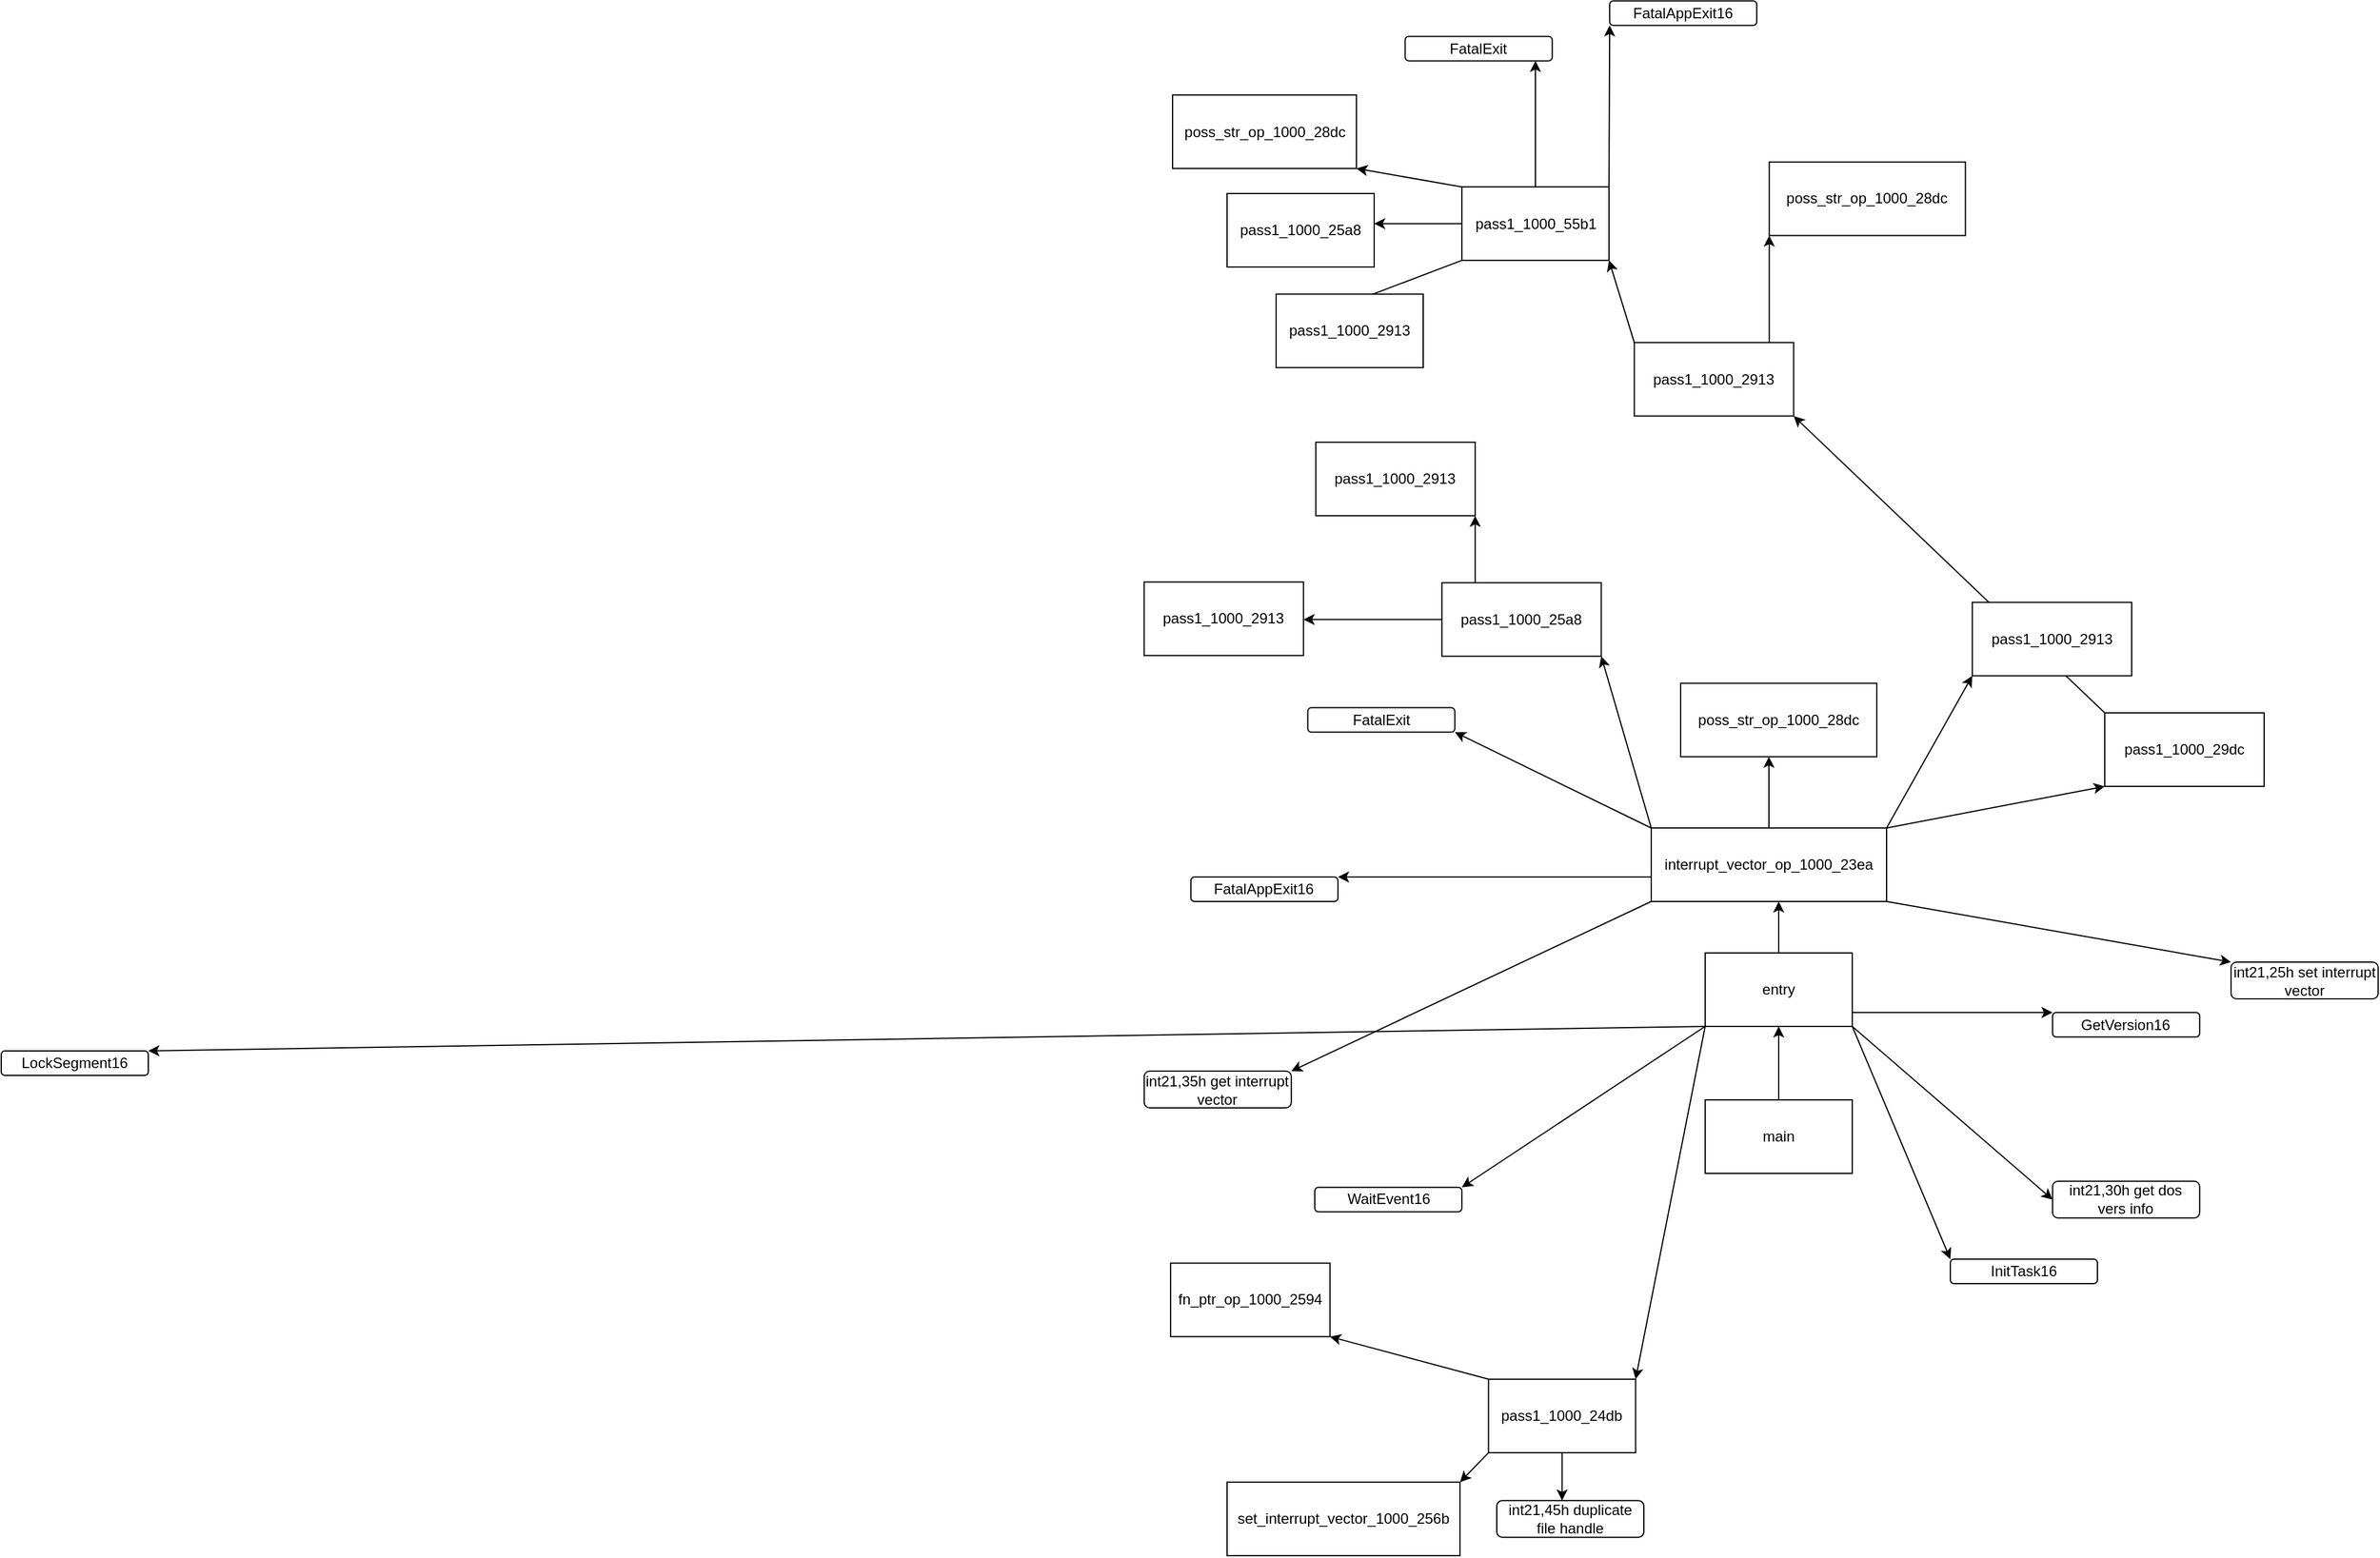 <mxfile version="20.8.16" type="device"><diagram name="Page-1" id="Opb9-dlTDjMMeRyiKRK8"><mxGraphModel dx="712" dy="1933" grid="1" gridSize="10" guides="1" tooltips="1" connect="1" arrows="1" fold="1" page="1" pageScale="1" pageWidth="850" pageHeight="1100" math="0" shadow="0"><root><mxCell id="0"/><mxCell id="1" parent="0"/><mxCell id="FiK_jqbtA5wFijmeXG_T-3" style="edgeStyle=orthogonalEdgeStyle;rounded=0;orthogonalLoop=1;jettySize=auto;html=1;noEdgeStyle=1;orthogonal=1;" edge="1" parent="1" source="FiK_jqbtA5wFijmeXG_T-1" target="FiK_jqbtA5wFijmeXG_T-2"><mxGeometry relative="1" as="geometry"/></mxCell><mxCell id="FiK_jqbtA5wFijmeXG_T-1" value="main" style="rounded=0;whiteSpace=wrap;html=1;" vertex="1" parent="1"><mxGeometry x="1390" y="40" width="120" height="60" as="geometry"/></mxCell><mxCell id="FiK_jqbtA5wFijmeXG_T-10" style="rounded=0;orthogonalLoop=1;jettySize=auto;html=1;orthogonal=1;" edge="1" parent="1" source="FiK_jqbtA5wFijmeXG_T-2" target="FiK_jqbtA5wFijmeXG_T-9"><mxGeometry relative="1" as="geometry"/></mxCell><mxCell id="FiK_jqbtA5wFijmeXG_T-20" style="rounded=0;orthogonalLoop=1;jettySize=auto;html=1;orthogonal=1;" edge="1" parent="1" source="FiK_jqbtA5wFijmeXG_T-2" target="FiK_jqbtA5wFijmeXG_T-4"><mxGeometry relative="1" as="geometry"/></mxCell><mxCell id="FiK_jqbtA5wFijmeXG_T-21" style="edgeStyle=orthogonalEdgeStyle;rounded=0;orthogonalLoop=1;jettySize=auto;html=1;noEdgeStyle=1;orthogonal=1;" edge="1" parent="1" source="FiK_jqbtA5wFijmeXG_T-2" target="FiK_jqbtA5wFijmeXG_T-5"><mxGeometry relative="1" as="geometry"/></mxCell><mxCell id="FiK_jqbtA5wFijmeXG_T-22" style="edgeStyle=orthogonalEdgeStyle;rounded=0;orthogonalLoop=1;jettySize=auto;html=1;noEdgeStyle=1;orthogonal=1;" edge="1" parent="1" source="FiK_jqbtA5wFijmeXG_T-2" target="FiK_jqbtA5wFijmeXG_T-6"><mxGeometry relative="1" as="geometry"/></mxCell><mxCell id="FiK_jqbtA5wFijmeXG_T-23" style="rounded=0;orthogonalLoop=1;jettySize=auto;html=1;orthogonal=1;" edge="1" parent="1" source="FiK_jqbtA5wFijmeXG_T-2" target="FiK_jqbtA5wFijmeXG_T-7"><mxGeometry relative="1" as="geometry"/></mxCell><mxCell id="FiK_jqbtA5wFijmeXG_T-24" style="rounded=0;orthogonalLoop=1;jettySize=auto;html=1;entryX=0;entryY=0.5;entryDx=0;entryDy=0;orthogonal=1;" edge="1" parent="1" source="FiK_jqbtA5wFijmeXG_T-2" target="FiK_jqbtA5wFijmeXG_T-8"><mxGeometry relative="1" as="geometry"/></mxCell><mxCell id="FiK_jqbtA5wFijmeXG_T-30" style="rounded=0;orthogonalLoop=1;jettySize=auto;html=1;orthogonal=1;" edge="1" parent="1" source="FiK_jqbtA5wFijmeXG_T-2" target="FiK_jqbtA5wFijmeXG_T-29"><mxGeometry relative="1" as="geometry"/></mxCell><mxCell id="FiK_jqbtA5wFijmeXG_T-2" value="entry" style="rounded=0;whiteSpace=wrap;html=1;" vertex="1" parent="1"><mxGeometry x="1390" y="-80.0" width="120" height="60" as="geometry"/></mxCell><mxCell id="FiK_jqbtA5wFijmeXG_T-4" value="InitTask16" style="rounded=1;whiteSpace=wrap;html=1;" vertex="1" parent="1"><mxGeometry x="1589.997" y="169.999" width="120" height="20" as="geometry"/></mxCell><mxCell id="FiK_jqbtA5wFijmeXG_T-5" value="LockSegment16" style="rounded=1;whiteSpace=wrap;html=1;" vertex="1" parent="1"><mxGeometry width="120" height="20" as="geometry"/></mxCell><mxCell id="FiK_jqbtA5wFijmeXG_T-6" value="GetVersion16" style="rounded=1;whiteSpace=wrap;html=1;" vertex="1" parent="1"><mxGeometry x="1673.395" y="-31.376" width="120" height="20" as="geometry"/></mxCell><mxCell id="FiK_jqbtA5wFijmeXG_T-7" value="WaitEvent16" style="rounded=1;whiteSpace=wrap;html=1;" vertex="1" parent="1"><mxGeometry x="1071.547" y="111.381" width="120" height="20" as="geometry"/></mxCell><mxCell id="FiK_jqbtA5wFijmeXG_T-8" value="int21,30h get dos vers info" style="rounded=1;whiteSpace=wrap;html=1;" vertex="1" parent="1"><mxGeometry x="1673.395" y="106.376" width="120" height="30" as="geometry"/></mxCell><mxCell id="FiK_jqbtA5wFijmeXG_T-19" style="edgeStyle=orthogonalEdgeStyle;rounded=0;orthogonalLoop=1;jettySize=auto;html=1;noEdgeStyle=1;orthogonal=1;" edge="1" parent="1" source="FiK_jqbtA5wFijmeXG_T-9" target="FiK_jqbtA5wFijmeXG_T-18"><mxGeometry relative="1" as="geometry"/></mxCell><mxCell id="FiK_jqbtA5wFijmeXG_T-26" style="edgeStyle=orthogonalEdgeStyle;rounded=0;orthogonalLoop=1;jettySize=auto;html=1;noEdgeStyle=1;orthogonal=1;" edge="1" parent="1" source="FiK_jqbtA5wFijmeXG_T-9" target="FiK_jqbtA5wFijmeXG_T-25"><mxGeometry relative="1" as="geometry"/></mxCell><mxCell id="FiK_jqbtA5wFijmeXG_T-28" style="rounded=0;orthogonalLoop=1;jettySize=auto;html=1;orthogonal=1;" edge="1" parent="1" source="FiK_jqbtA5wFijmeXG_T-9" target="FiK_jqbtA5wFijmeXG_T-27"><mxGeometry relative="1" as="geometry"/></mxCell><mxCell id="FiK_jqbtA5wFijmeXG_T-9" value="pass1_1000_24db" style="rounded=0;whiteSpace=wrap;html=1;" vertex="1" parent="1"><mxGeometry x="1213.268" y="268.045" width="120" height="60" as="geometry"/></mxCell><mxCell id="FiK_jqbtA5wFijmeXG_T-18" value="fn_ptr_op_1000_2594" style="rounded=0;whiteSpace=wrap;html=1;" vertex="1" parent="1"><mxGeometry x="953.918" y="173.274" width="130" height="60" as="geometry"/></mxCell><mxCell id="FiK_jqbtA5wFijmeXG_T-25" value="set_interrupt_vector_1000_256b" style="rounded=0;whiteSpace=wrap;html=1;" vertex="1" parent="1"><mxGeometry x="999.998" y="352.089" width="190" height="60" as="geometry"/></mxCell><mxCell id="FiK_jqbtA5wFijmeXG_T-27" value="int21,45h duplicate file handle" style="rounded=1;whiteSpace=wrap;html=1;" vertex="1" parent="1"><mxGeometry x="1220.003" y="367.09" width="120" height="30" as="geometry"/></mxCell><mxCell id="FiK_jqbtA5wFijmeXG_T-32" style="rounded=0;orthogonalLoop=1;jettySize=auto;html=1;orthogonal=1;" edge="1" parent="1" source="FiK_jqbtA5wFijmeXG_T-29" target="FiK_jqbtA5wFijmeXG_T-31"><mxGeometry relative="1" as="geometry"/></mxCell><mxCell id="FiK_jqbtA5wFijmeXG_T-34" style="rounded=0;orthogonalLoop=1;jettySize=auto;html=1;orthogonal=1;" edge="1" parent="1" source="FiK_jqbtA5wFijmeXG_T-29" target="FiK_jqbtA5wFijmeXG_T-33"><mxGeometry relative="1" as="geometry"/></mxCell><mxCell id="FiK_jqbtA5wFijmeXG_T-36" style="rounded=0;orthogonalLoop=1;jettySize=auto;html=1;orthogonal=1;" edge="1" parent="1" source="FiK_jqbtA5wFijmeXG_T-29" target="FiK_jqbtA5wFijmeXG_T-35"><mxGeometry relative="1" as="geometry"/></mxCell><mxCell id="FiK_jqbtA5wFijmeXG_T-43" style="edgeStyle=orthogonalEdgeStyle;rounded=0;orthogonalLoop=1;jettySize=auto;html=1;noEdgeStyle=1;orthogonal=1;" edge="1" parent="1" source="FiK_jqbtA5wFijmeXG_T-29" target="FiK_jqbtA5wFijmeXG_T-40"><mxGeometry relative="1" as="geometry"/></mxCell><mxCell id="FiK_jqbtA5wFijmeXG_T-44" style="edgeStyle=orthogonalEdgeStyle;rounded=0;orthogonalLoop=1;jettySize=auto;html=1;noEdgeStyle=1;orthogonal=1;" edge="1" parent="1" source="FiK_jqbtA5wFijmeXG_T-29" target="FiK_jqbtA5wFijmeXG_T-41"><mxGeometry relative="1" as="geometry"/></mxCell><mxCell id="FiK_jqbtA5wFijmeXG_T-45" style="rounded=0;orthogonalLoop=1;jettySize=auto;html=1;orthogonal=1;" edge="1" parent="1" source="FiK_jqbtA5wFijmeXG_T-29" target="FiK_jqbtA5wFijmeXG_T-37"><mxGeometry relative="1" as="geometry"/></mxCell><mxCell id="FiK_jqbtA5wFijmeXG_T-46" style="rounded=0;orthogonalLoop=1;jettySize=auto;html=1;orthogonal=1;" edge="1" parent="1" source="FiK_jqbtA5wFijmeXG_T-29" target="FiK_jqbtA5wFijmeXG_T-38"><mxGeometry relative="1" as="geometry"/></mxCell><mxCell id="FiK_jqbtA5wFijmeXG_T-47" style="rounded=0;orthogonalLoop=1;jettySize=auto;html=1;orthogonal=1;" edge="1" parent="1" source="FiK_jqbtA5wFijmeXG_T-29" target="FiK_jqbtA5wFijmeXG_T-39"><mxGeometry relative="1" as="geometry"/></mxCell><mxCell id="FiK_jqbtA5wFijmeXG_T-29" value="interrupt_vector_op_1000_23ea" style="rounded=0;whiteSpace=wrap;html=1;" vertex="1" parent="1"><mxGeometry x="1346.018" y="-182.005" width="191.98" height="60" as="geometry"/></mxCell><mxCell id="FiK_jqbtA5wFijmeXG_T-31" value="int21,35h get interrupt vector" style="rounded=1;whiteSpace=wrap;html=1;" vertex="1" parent="1"><mxGeometry x="932.39" y="16.503" width="120" height="30" as="geometry"/></mxCell><mxCell id="FiK_jqbtA5wFijmeXG_T-33" value="int21,25h set interrupt vector" style="rounded=1;whiteSpace=wrap;html=1;" vertex="1" parent="1"><mxGeometry x="1818.982" y="-72.498" width="120" height="30" as="geometry"/></mxCell><mxCell id="FiK_jqbtA5wFijmeXG_T-54" style="rounded=0;orthogonalLoop=1;jettySize=auto;html=1;orthogonal=1;" edge="1" parent="1" source="FiK_jqbtA5wFijmeXG_T-35" target="FiK_jqbtA5wFijmeXG_T-53"><mxGeometry relative="1" as="geometry"/></mxCell><mxCell id="FiK_jqbtA5wFijmeXG_T-35" value="pass1_1000_29dc" style="rounded=0;whiteSpace=wrap;html=1;" vertex="1" parent="1"><mxGeometry x="1715.968" y="-275.985" width="130" height="60" as="geometry"/></mxCell><mxCell id="FiK_jqbtA5wFijmeXG_T-94" style="rounded=0;orthogonalLoop=1;jettySize=auto;html=1;orthogonal=1;" edge="1" parent="1" source="FiK_jqbtA5wFijmeXG_T-37" target="FiK_jqbtA5wFijmeXG_T-70"><mxGeometry relative="1" as="geometry"/></mxCell><mxCell id="FiK_jqbtA5wFijmeXG_T-95" style="edgeStyle=orthogonalEdgeStyle;rounded=0;orthogonalLoop=1;jettySize=auto;html=1;noEdgeStyle=1;orthogonal=1;" edge="1" parent="1" source="FiK_jqbtA5wFijmeXG_T-37" target="FiK_jqbtA5wFijmeXG_T-71"><mxGeometry relative="1" as="geometry"/></mxCell><mxCell id="FiK_jqbtA5wFijmeXG_T-37" value="pass1_1000_25a8" style="rounded=0;whiteSpace=wrap;html=1;" vertex="1" parent="1"><mxGeometry x="1175.233" y="-382.227" width="130" height="60" as="geometry"/></mxCell><mxCell id="FiK_jqbtA5wFijmeXG_T-38" value="pass1_1000_2913" style="rounded=0;whiteSpace=wrap;html=1;" vertex="1" parent="1"><mxGeometry x="1607.914" y="-366.243" width="130" height="60" as="geometry"/></mxCell><mxCell id="FiK_jqbtA5wFijmeXG_T-39" value="poss_str_op_1000_28dc" style="rounded=0;whiteSpace=wrap;html=1;" vertex="1" parent="1"><mxGeometry x="1369.998" y="-300.185" width="160" height="60" as="geometry"/></mxCell><mxCell id="FiK_jqbtA5wFijmeXG_T-40" value="FatalAppExit16" style="rounded=1;whiteSpace=wrap;html=1;" vertex="1" parent="1"><mxGeometry x="970.461" y="-142.009" width="120" height="20" as="geometry"/></mxCell><mxCell id="FiK_jqbtA5wFijmeXG_T-41" value="FatalExit" style="rounded=1;whiteSpace=wrap;html=1;" vertex="1" parent="1"><mxGeometry x="1065.814" y="-280.188" width="120" height="20" as="geometry"/></mxCell><mxCell id="FiK_jqbtA5wFijmeXG_T-56" style="rounded=0;orthogonalLoop=1;jettySize=auto;html=1;orthogonal=1;" edge="1" parent="1" source="FiK_jqbtA5wFijmeXG_T-53" target="FiK_jqbtA5wFijmeXG_T-55"><mxGeometry relative="1" as="geometry"/></mxCell><mxCell id="FiK_jqbtA5wFijmeXG_T-58" style="rounded=0;orthogonalLoop=1;jettySize=auto;html=1;orthogonal=1;" edge="1" parent="1" source="FiK_jqbtA5wFijmeXG_T-53" target="FiK_jqbtA5wFijmeXG_T-57"><mxGeometry relative="1" as="geometry"/></mxCell><mxCell id="FiK_jqbtA5wFijmeXG_T-53" value="pass1_1000_2913" style="rounded=0;whiteSpace=wrap;html=1;" vertex="1" parent="1"><mxGeometry x="1332.198" y="-578.324" width="130" height="60" as="geometry"/></mxCell><mxCell id="FiK_jqbtA5wFijmeXG_T-55" value="poss_str_op_1000_28dc" style="rounded=0;whiteSpace=wrap;html=1;" vertex="1" parent="1"><mxGeometry x="1442.293" y="-725.691" width="160" height="60" as="geometry"/></mxCell><mxCell id="FiK_jqbtA5wFijmeXG_T-60" style="rounded=0;orthogonalLoop=1;jettySize=auto;html=1;orthogonal=1;" edge="1" parent="1" source="FiK_jqbtA5wFijmeXG_T-57" target="FiK_jqbtA5wFijmeXG_T-59"><mxGeometry relative="1" as="geometry"/></mxCell><mxCell id="FiK_jqbtA5wFijmeXG_T-62" style="rounded=0;orthogonalLoop=1;jettySize=auto;html=1;entryX=0;entryY=0.5;entryDx=0;entryDy=0;orthogonal=1;" edge="1" parent="1" source="FiK_jqbtA5wFijmeXG_T-57" target="FiK_jqbtA5wFijmeXG_T-61"><mxGeometry relative="1" as="geometry"/></mxCell><mxCell id="FiK_jqbtA5wFijmeXG_T-65" style="rounded=0;orthogonalLoop=1;jettySize=auto;html=1;orthogonal=1;" edge="1" parent="1" source="FiK_jqbtA5wFijmeXG_T-57" target="FiK_jqbtA5wFijmeXG_T-64"><mxGeometry relative="1" as="geometry"/></mxCell><mxCell id="FiK_jqbtA5wFijmeXG_T-68" style="rounded=0;orthogonalLoop=1;jettySize=auto;html=1;orthogonal=1;" edge="1" parent="1" source="FiK_jqbtA5wFijmeXG_T-57" target="FiK_jqbtA5wFijmeXG_T-66"><mxGeometry relative="1" as="geometry"/></mxCell><mxCell id="FiK_jqbtA5wFijmeXG_T-69" style="rounded=0;orthogonalLoop=1;jettySize=auto;html=1;orthogonal=1;" edge="1" parent="1" source="FiK_jqbtA5wFijmeXG_T-57" target="FiK_jqbtA5wFijmeXG_T-67"><mxGeometry relative="1" as="geometry"/></mxCell><mxCell id="FiK_jqbtA5wFijmeXG_T-57" value="pass1_1000_55b1" style="rounded=0;whiteSpace=wrap;html=1;" vertex="1" parent="1"><mxGeometry x="1191.547" y="-705.413" width="120" height="60" as="geometry"/></mxCell><mxCell id="FiK_jqbtA5wFijmeXG_T-59" value="pass1_1000_25a8" style="rounded=0;whiteSpace=wrap;html=1;" vertex="1" parent="1"><mxGeometry x="999.996" y="-700.002" width="120" height="60" as="geometry"/></mxCell><mxCell id="FiK_jqbtA5wFijmeXG_T-61" value="pass1_1000_2913" style="rounded=0;whiteSpace=wrap;html=1;" vertex="1" parent="1"><mxGeometry x="1039.999" y="-617.852" width="120" height="60" as="geometry"/></mxCell><mxCell id="FiK_jqbtA5wFijmeXG_T-64" value="poss_str_op_1000_28dc" style="rounded=0;whiteSpace=wrap;html=1;" vertex="1" parent="1"><mxGeometry x="955.542" y="-780.434" width="150" height="60" as="geometry"/></mxCell><mxCell id="FiK_jqbtA5wFijmeXG_T-66" value="FatalAppExit16" style="rounded=1;whiteSpace=wrap;html=1;" vertex="1" parent="1"><mxGeometry x="1312.103" y="-857.281" width="120" height="20" as="geometry"/></mxCell><mxCell id="FiK_jqbtA5wFijmeXG_T-67" value="FatalExit" style="rounded=1;whiteSpace=wrap;html=1;" vertex="1" parent="1"><mxGeometry x="1145.253" y="-828.301" width="120" height="20" as="geometry"/></mxCell><mxCell id="FiK_jqbtA5wFijmeXG_T-70" value="pass1_1000_2913" style="rounded=0;whiteSpace=wrap;html=1;" vertex="1" parent="1"><mxGeometry x="932.335" y="-382.821" width="130" height="60" as="geometry"/></mxCell><mxCell id="FiK_jqbtA5wFijmeXG_T-71" value="pass1_1000_2913" style="rounded=0;whiteSpace=wrap;html=1;" vertex="1" parent="1"><mxGeometry x="1072.378" y="-496.913" width="130" height="60" as="geometry"/></mxCell></root></mxGraphModel></diagram></mxfile>